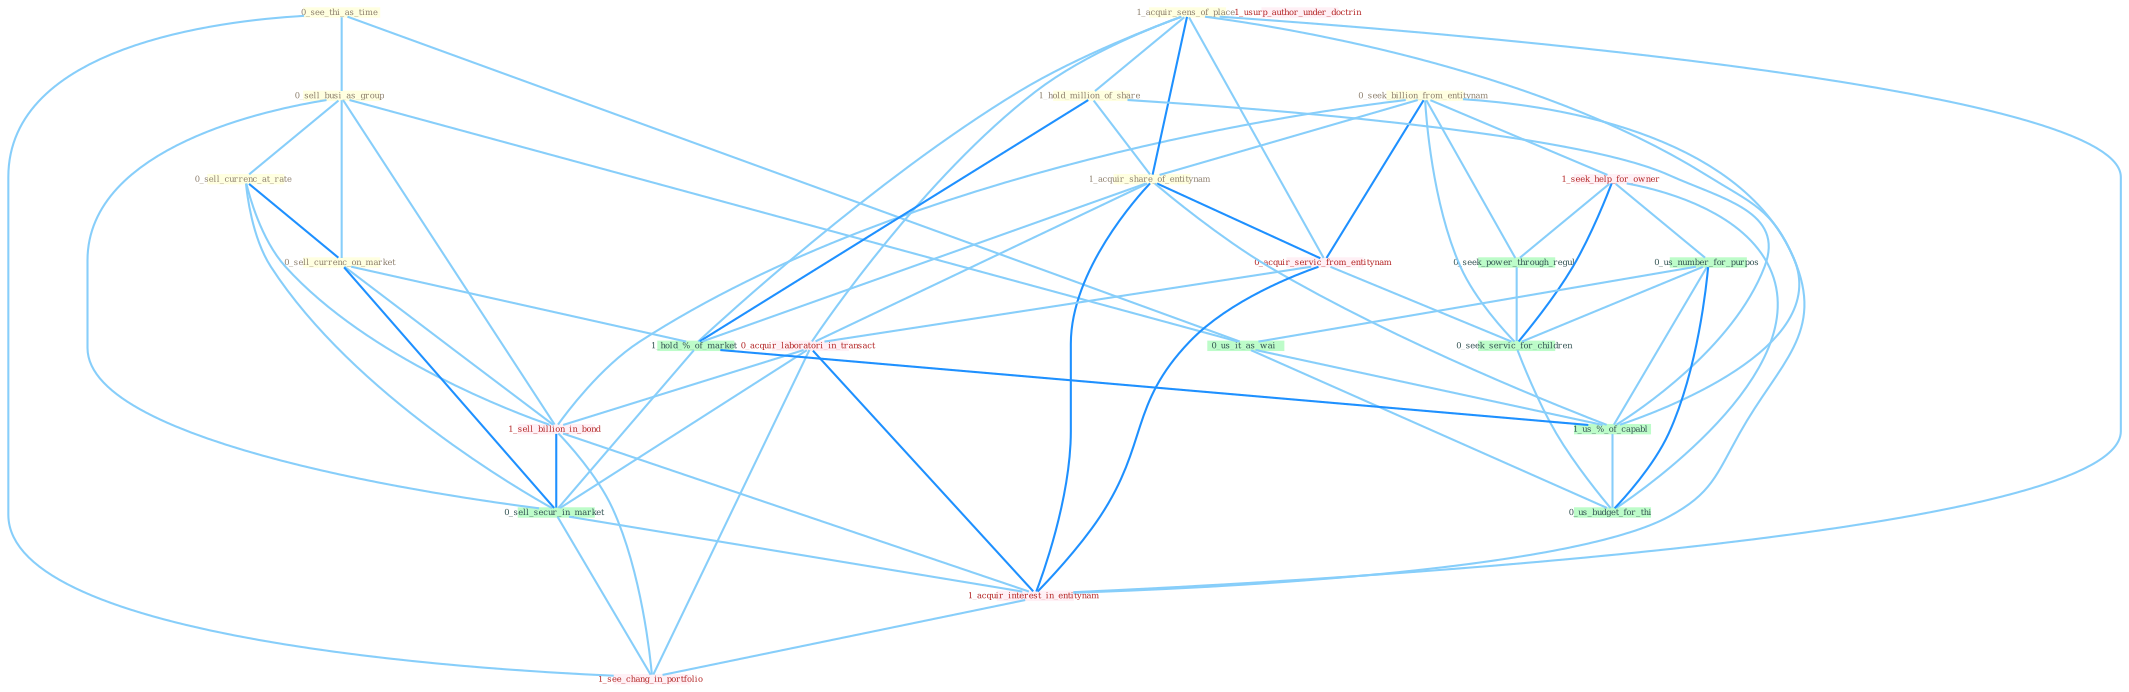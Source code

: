 Graph G{ 
    node
    [shape=polygon,style=filled,width=.5,height=.06,color="#BDFCC9",fixedsize=true,fontsize=4,
    fontcolor="#2f4f4f"];
    {node
    [color="#ffffe0", fontcolor="#8b7d6b"] "0_see_thi_as_time " "0_sell_busi_as_group " "0_seek_billion_from_entitynam " "0_sell_currenc_at_rate " "1_acquir_sens_of_place " "0_sell_currenc_on_market " "1_hold_million_of_share " "1_acquir_share_of_entitynam "}
{node [color="#fff0f5", fontcolor="#b22222"] "1_seek_help_for_owner " "0_acquir_servic_from_entitynam " "0_acquir_laboratori_in_transact " "1_sell_billion_in_bond " "1_usurp_author_under_doctrin " "1_acquir_interest_in_entitynam " "1_see_chang_in_portfolio "}
edge [color="#B0E2FF"];

	"0_see_thi_as_time " -- "0_sell_busi_as_group " [w="1", color="#87cefa" ];
	"0_see_thi_as_time " -- "0_us_it_as_wai " [w="1", color="#87cefa" ];
	"0_see_thi_as_time " -- "1_see_chang_in_portfolio " [w="1", color="#87cefa" ];
	"0_sell_busi_as_group " -- "0_sell_currenc_at_rate " [w="1", color="#87cefa" ];
	"0_sell_busi_as_group " -- "0_sell_currenc_on_market " [w="1", color="#87cefa" ];
	"0_sell_busi_as_group " -- "1_sell_billion_in_bond " [w="1", color="#87cefa" ];
	"0_sell_busi_as_group " -- "0_us_it_as_wai " [w="1", color="#87cefa" ];
	"0_sell_busi_as_group " -- "0_sell_secur_in_market " [w="1", color="#87cefa" ];
	"0_seek_billion_from_entitynam " -- "1_acquir_share_of_entitynam " [w="1", color="#87cefa" ];
	"0_seek_billion_from_entitynam " -- "1_seek_help_for_owner " [w="1", color="#87cefa" ];
	"0_seek_billion_from_entitynam " -- "0_acquir_servic_from_entitynam " [w="2", color="#1e90ff" , len=0.8];
	"0_seek_billion_from_entitynam " -- "0_seek_power_through_regul " [w="1", color="#87cefa" ];
	"0_seek_billion_from_entitynam " -- "1_sell_billion_in_bond " [w="1", color="#87cefa" ];
	"0_seek_billion_from_entitynam " -- "1_acquir_interest_in_entitynam " [w="1", color="#87cefa" ];
	"0_seek_billion_from_entitynam " -- "0_seek_servic_for_children " [w="1", color="#87cefa" ];
	"0_sell_currenc_at_rate " -- "0_sell_currenc_on_market " [w="2", color="#1e90ff" , len=0.8];
	"0_sell_currenc_at_rate " -- "1_sell_billion_in_bond " [w="1", color="#87cefa" ];
	"0_sell_currenc_at_rate " -- "0_sell_secur_in_market " [w="1", color="#87cefa" ];
	"1_acquir_sens_of_place " -- "1_hold_million_of_share " [w="1", color="#87cefa" ];
	"1_acquir_sens_of_place " -- "1_acquir_share_of_entitynam " [w="2", color="#1e90ff" , len=0.8];
	"1_acquir_sens_of_place " -- "0_acquir_servic_from_entitynam " [w="1", color="#87cefa" ];
	"1_acquir_sens_of_place " -- "1_hold_%_of_market " [w="1", color="#87cefa" ];
	"1_acquir_sens_of_place " -- "0_acquir_laboratori_in_transact " [w="1", color="#87cefa" ];
	"1_acquir_sens_of_place " -- "1_us_%_of_capabl " [w="1", color="#87cefa" ];
	"1_acquir_sens_of_place " -- "1_acquir_interest_in_entitynam " [w="1", color="#87cefa" ];
	"0_sell_currenc_on_market " -- "1_hold_%_of_market " [w="1", color="#87cefa" ];
	"0_sell_currenc_on_market " -- "1_sell_billion_in_bond " [w="1", color="#87cefa" ];
	"0_sell_currenc_on_market " -- "0_sell_secur_in_market " [w="2", color="#1e90ff" , len=0.8];
	"1_hold_million_of_share " -- "1_acquir_share_of_entitynam " [w="1", color="#87cefa" ];
	"1_hold_million_of_share " -- "1_hold_%_of_market " [w="2", color="#1e90ff" , len=0.8];
	"1_hold_million_of_share " -- "1_us_%_of_capabl " [w="1", color="#87cefa" ];
	"1_acquir_share_of_entitynam " -- "0_acquir_servic_from_entitynam " [w="2", color="#1e90ff" , len=0.8];
	"1_acquir_share_of_entitynam " -- "1_hold_%_of_market " [w="1", color="#87cefa" ];
	"1_acquir_share_of_entitynam " -- "0_acquir_laboratori_in_transact " [w="1", color="#87cefa" ];
	"1_acquir_share_of_entitynam " -- "1_us_%_of_capabl " [w="1", color="#87cefa" ];
	"1_acquir_share_of_entitynam " -- "1_acquir_interest_in_entitynam " [w="2", color="#1e90ff" , len=0.8];
	"1_seek_help_for_owner " -- "0_seek_power_through_regul " [w="1", color="#87cefa" ];
	"1_seek_help_for_owner " -- "0_us_number_for_purpos " [w="1", color="#87cefa" ];
	"1_seek_help_for_owner " -- "0_seek_servic_for_children " [w="2", color="#1e90ff" , len=0.8];
	"1_seek_help_for_owner " -- "0_us_budget_for_thi " [w="1", color="#87cefa" ];
	"0_acquir_servic_from_entitynam " -- "0_acquir_laboratori_in_transact " [w="1", color="#87cefa" ];
	"0_acquir_servic_from_entitynam " -- "1_acquir_interest_in_entitynam " [w="2", color="#1e90ff" , len=0.8];
	"0_acquir_servic_from_entitynam " -- "0_seek_servic_for_children " [w="1", color="#87cefa" ];
	"1_hold_%_of_market " -- "1_us_%_of_capabl " [w="2", color="#1e90ff" , len=0.8];
	"1_hold_%_of_market " -- "0_sell_secur_in_market " [w="1", color="#87cefa" ];
	"0_seek_power_through_regul " -- "0_seek_servic_for_children " [w="1", color="#87cefa" ];
	"0_us_number_for_purpos " -- "0_us_it_as_wai " [w="1", color="#87cefa" ];
	"0_us_number_for_purpos " -- "1_us_%_of_capabl " [w="1", color="#87cefa" ];
	"0_us_number_for_purpos " -- "0_seek_servic_for_children " [w="1", color="#87cefa" ];
	"0_us_number_for_purpos " -- "0_us_budget_for_thi " [w="2", color="#1e90ff" , len=0.8];
	"0_acquir_laboratori_in_transact " -- "1_sell_billion_in_bond " [w="1", color="#87cefa" ];
	"0_acquir_laboratori_in_transact " -- "0_sell_secur_in_market " [w="1", color="#87cefa" ];
	"0_acquir_laboratori_in_transact " -- "1_acquir_interest_in_entitynam " [w="2", color="#1e90ff" , len=0.8];
	"0_acquir_laboratori_in_transact " -- "1_see_chang_in_portfolio " [w="1", color="#87cefa" ];
	"1_sell_billion_in_bond " -- "0_sell_secur_in_market " [w="2", color="#1e90ff" , len=0.8];
	"1_sell_billion_in_bond " -- "1_acquir_interest_in_entitynam " [w="1", color="#87cefa" ];
	"1_sell_billion_in_bond " -- "1_see_chang_in_portfolio " [w="1", color="#87cefa" ];
	"0_us_it_as_wai " -- "1_us_%_of_capabl " [w="1", color="#87cefa" ];
	"0_us_it_as_wai " -- "0_us_budget_for_thi " [w="1", color="#87cefa" ];
	"1_us_%_of_capabl " -- "0_us_budget_for_thi " [w="1", color="#87cefa" ];
	"0_sell_secur_in_market " -- "1_acquir_interest_in_entitynam " [w="1", color="#87cefa" ];
	"0_sell_secur_in_market " -- "1_see_chang_in_portfolio " [w="1", color="#87cefa" ];
	"1_acquir_interest_in_entitynam " -- "1_see_chang_in_portfolio " [w="1", color="#87cefa" ];
	"0_seek_servic_for_children " -- "0_us_budget_for_thi " [w="1", color="#87cefa" ];
}